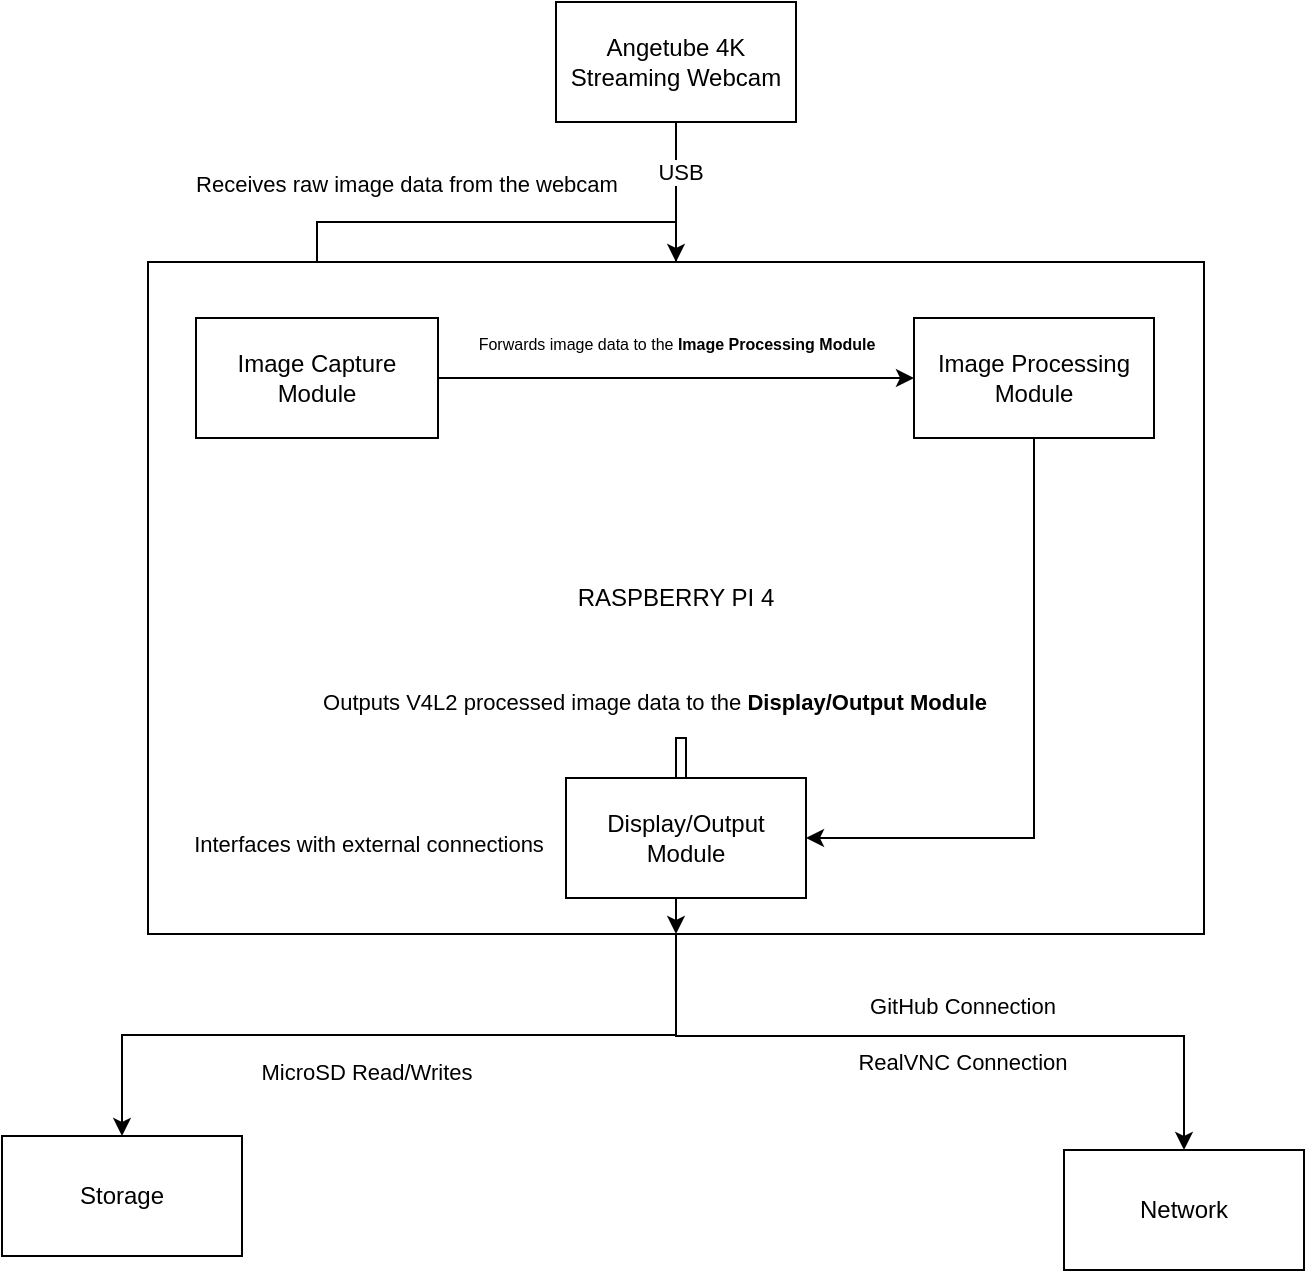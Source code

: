 <mxfile version="24.7.8">
  <diagram name="Page-1" id="mQHIreFq8RXXlqd-AJ-T">
    <mxGraphModel dx="1434" dy="784" grid="0" gridSize="10" guides="1" tooltips="1" connect="1" arrows="1" fold="1" page="1" pageScale="1" pageWidth="850" pageHeight="1100" math="0" shadow="0">
      <root>
        <mxCell id="0" />
        <mxCell id="1" parent="0" />
        <mxCell id="RbNe2Q_SXMNxtXdSHVAu-9" style="edgeStyle=orthogonalEdgeStyle;rounded=0;orthogonalLoop=1;jettySize=auto;html=1;exitX=0.5;exitY=1;exitDx=0;exitDy=0;entryX=0.5;entryY=0;entryDx=0;entryDy=0;" parent="1" source="RbNe2Q_SXMNxtXdSHVAu-1" target="RbNe2Q_SXMNxtXdSHVAu-2" edge="1">
          <mxGeometry relative="1" as="geometry" />
        </mxCell>
        <mxCell id="RbNe2Q_SXMNxtXdSHVAu-10" value="USB" style="edgeLabel;html=1;align=center;verticalAlign=middle;resizable=0;points=[];" parent="RbNe2Q_SXMNxtXdSHVAu-9" vertex="1" connectable="0">
          <mxGeometry x="-0.302" y="2" relative="1" as="geometry">
            <mxPoint as="offset" />
          </mxGeometry>
        </mxCell>
        <mxCell id="RbNe2Q_SXMNxtXdSHVAu-1" value="Angetube 4K Streaming Webcam" style="whiteSpace=wrap;html=1;" parent="1" vertex="1">
          <mxGeometry x="365" y="31" width="120" height="60" as="geometry" />
        </mxCell>
        <mxCell id="RbNe2Q_SXMNxtXdSHVAu-11" style="edgeStyle=orthogonalEdgeStyle;rounded=0;orthogonalLoop=1;jettySize=auto;html=1;exitX=0.5;exitY=1;exitDx=0;exitDy=0;entryX=0.5;entryY=0;entryDx=0;entryDy=0;" parent="1" source="RbNe2Q_SXMNxtXdSHVAu-2" target="RbNe2Q_SXMNxtXdSHVAu-3" edge="1">
          <mxGeometry relative="1" as="geometry" />
        </mxCell>
        <mxCell id="RbNe2Q_SXMNxtXdSHVAu-12" value="MicroSD Read/Writes" style="edgeLabel;html=1;align=center;verticalAlign=middle;resizable=0;points=[];" parent="RbNe2Q_SXMNxtXdSHVAu-11" vertex="1" connectable="0">
          <mxGeometry x="0.131" y="2" relative="1" as="geometry">
            <mxPoint x="8" y="16" as="offset" />
          </mxGeometry>
        </mxCell>
        <mxCell id="RbNe2Q_SXMNxtXdSHVAu-13" style="edgeStyle=orthogonalEdgeStyle;rounded=0;orthogonalLoop=1;jettySize=auto;html=1;exitX=0.5;exitY=1;exitDx=0;exitDy=0;entryX=0.5;entryY=0;entryDx=0;entryDy=0;" parent="1" source="RbNe2Q_SXMNxtXdSHVAu-2" target="RbNe2Q_SXMNxtXdSHVAu-8" edge="1">
          <mxGeometry relative="1" as="geometry">
            <Array as="points">
              <mxPoint x="425" y="548" />
              <mxPoint x="679" y="548" />
            </Array>
          </mxGeometry>
        </mxCell>
        <mxCell id="RbNe2Q_SXMNxtXdSHVAu-14" value="RealVNC Connection" style="edgeLabel;html=1;align=center;verticalAlign=middle;resizable=0;points=[];" parent="RbNe2Q_SXMNxtXdSHVAu-13" vertex="1" connectable="0">
          <mxGeometry x="0.258" relative="1" as="geometry">
            <mxPoint x="-34" y="13" as="offset" />
          </mxGeometry>
        </mxCell>
        <mxCell id="RbNe2Q_SXMNxtXdSHVAu-29" value="GitHub Connection" style="edgeLabel;html=1;align=center;verticalAlign=middle;resizable=0;points=[];" parent="RbNe2Q_SXMNxtXdSHVAu-13" vertex="1" connectable="0">
          <mxGeometry x="0.068" y="-1" relative="1" as="geometry">
            <mxPoint y="-16" as="offset" />
          </mxGeometry>
        </mxCell>
        <mxCell id="RbNe2Q_SXMNxtXdSHVAu-20" style="edgeStyle=orthogonalEdgeStyle;rounded=0;orthogonalLoop=1;jettySize=auto;html=1;exitX=0.5;exitY=0;exitDx=0;exitDy=0;" parent="1" source="RbNe2Q_SXMNxtXdSHVAu-2" target="RbNe2Q_SXMNxtXdSHVAu-5" edge="1">
          <mxGeometry relative="1" as="geometry" />
        </mxCell>
        <mxCell id="RbNe2Q_SXMNxtXdSHVAu-21" value="Receives raw image data from the webcam" style="edgeLabel;html=1;align=center;verticalAlign=middle;resizable=0;points=[];" parent="RbNe2Q_SXMNxtXdSHVAu-20" vertex="1" connectable="0">
          <mxGeometry x="-0.049" y="-1" relative="1" as="geometry">
            <mxPoint x="-38" y="-18" as="offset" />
          </mxGeometry>
        </mxCell>
        <mxCell id="RbNe2Q_SXMNxtXdSHVAu-2" value="RASPBERRY PI 4" style="whiteSpace=wrap;html=1;" parent="1" vertex="1">
          <mxGeometry x="161" y="161" width="528" height="336" as="geometry" />
        </mxCell>
        <mxCell id="RbNe2Q_SXMNxtXdSHVAu-3" value="Storage" style="whiteSpace=wrap;html=1;" parent="1" vertex="1">
          <mxGeometry x="88" y="598" width="120" height="60" as="geometry" />
        </mxCell>
        <mxCell id="RbNe2Q_SXMNxtXdSHVAu-24" style="edgeStyle=orthogonalEdgeStyle;rounded=0;orthogonalLoop=1;jettySize=auto;html=1;exitX=0.5;exitY=1;exitDx=0;exitDy=0;entryX=1;entryY=0.5;entryDx=0;entryDy=0;" parent="1" source="RbNe2Q_SXMNxtXdSHVAu-4" target="RbNe2Q_SXMNxtXdSHVAu-7" edge="1">
          <mxGeometry relative="1" as="geometry" />
        </mxCell>
        <mxCell id="RbNe2Q_SXMNxtXdSHVAu-25" value="Outputs V4L2 processed image data to the &lt;strong&gt;Display/Output Module&lt;/strong&gt;" style="edgeLabel;html=1;align=center;verticalAlign=middle;resizable=0;points=[];" parent="RbNe2Q_SXMNxtXdSHVAu-24" vertex="1" connectable="0">
          <mxGeometry x="-0.124" y="3" relative="1" as="geometry">
            <mxPoint x="-193" y="-6" as="offset" />
          </mxGeometry>
        </mxCell>
        <mxCell id="RbNe2Q_SXMNxtXdSHVAu-4" value="Image Processing Module" style="whiteSpace=wrap;html=1;" parent="1" vertex="1">
          <mxGeometry x="544" y="189" width="120" height="60" as="geometry" />
        </mxCell>
        <mxCell id="RbNe2Q_SXMNxtXdSHVAu-22" style="edgeStyle=orthogonalEdgeStyle;rounded=0;orthogonalLoop=1;jettySize=auto;html=1;exitX=1;exitY=0.5;exitDx=0;exitDy=0;entryX=0;entryY=0.5;entryDx=0;entryDy=0;" parent="1" source="RbNe2Q_SXMNxtXdSHVAu-5" target="RbNe2Q_SXMNxtXdSHVAu-4" edge="1">
          <mxGeometry relative="1" as="geometry" />
        </mxCell>
        <mxCell id="RbNe2Q_SXMNxtXdSHVAu-23" value="&lt;font style=&quot;font-size: 8px;&quot;&gt;Forwards image data to the &lt;strong&gt;Image Processing Module&lt;/strong&gt;&lt;/font&gt;" style="edgeLabel;html=1;align=center;verticalAlign=middle;resizable=0;points=[];" parent="RbNe2Q_SXMNxtXdSHVAu-22" vertex="1" connectable="0">
          <mxGeometry x="0.309" y="-3" relative="1" as="geometry">
            <mxPoint x="-37" y="-21" as="offset" />
          </mxGeometry>
        </mxCell>
        <mxCell id="RbNe2Q_SXMNxtXdSHVAu-5" value="Image Capture Module" style="whiteSpace=wrap;html=1;" parent="1" vertex="1">
          <mxGeometry x="185" y="189" width="121" height="60" as="geometry" />
        </mxCell>
        <mxCell id="RbNe2Q_SXMNxtXdSHVAu-26" style="edgeStyle=orthogonalEdgeStyle;rounded=0;orthogonalLoop=1;jettySize=auto;html=1;" parent="1" source="RbNe2Q_SXMNxtXdSHVAu-7" target="RbNe2Q_SXMNxtXdSHVAu-2" edge="1">
          <mxGeometry relative="1" as="geometry" />
        </mxCell>
        <mxCell id="RbNe2Q_SXMNxtXdSHVAu-28" value="Interfaces with external connections" style="edgeLabel;html=1;align=center;verticalAlign=middle;resizable=0;points=[];" parent="RbNe2Q_SXMNxtXdSHVAu-26" vertex="1" connectable="0">
          <mxGeometry x="-0.834" y="2" relative="1" as="geometry">
            <mxPoint x="-157" y="43" as="offset" />
          </mxGeometry>
        </mxCell>
        <mxCell id="RbNe2Q_SXMNxtXdSHVAu-7" value="Display/Output Module" style="whiteSpace=wrap;html=1;" parent="1" vertex="1">
          <mxGeometry x="370" y="419" width="120" height="60" as="geometry" />
        </mxCell>
        <mxCell id="RbNe2Q_SXMNxtXdSHVAu-8" value="Network" style="whiteSpace=wrap;html=1;" parent="1" vertex="1">
          <mxGeometry x="619" y="605" width="120" height="60" as="geometry" />
        </mxCell>
      </root>
    </mxGraphModel>
  </diagram>
</mxfile>
